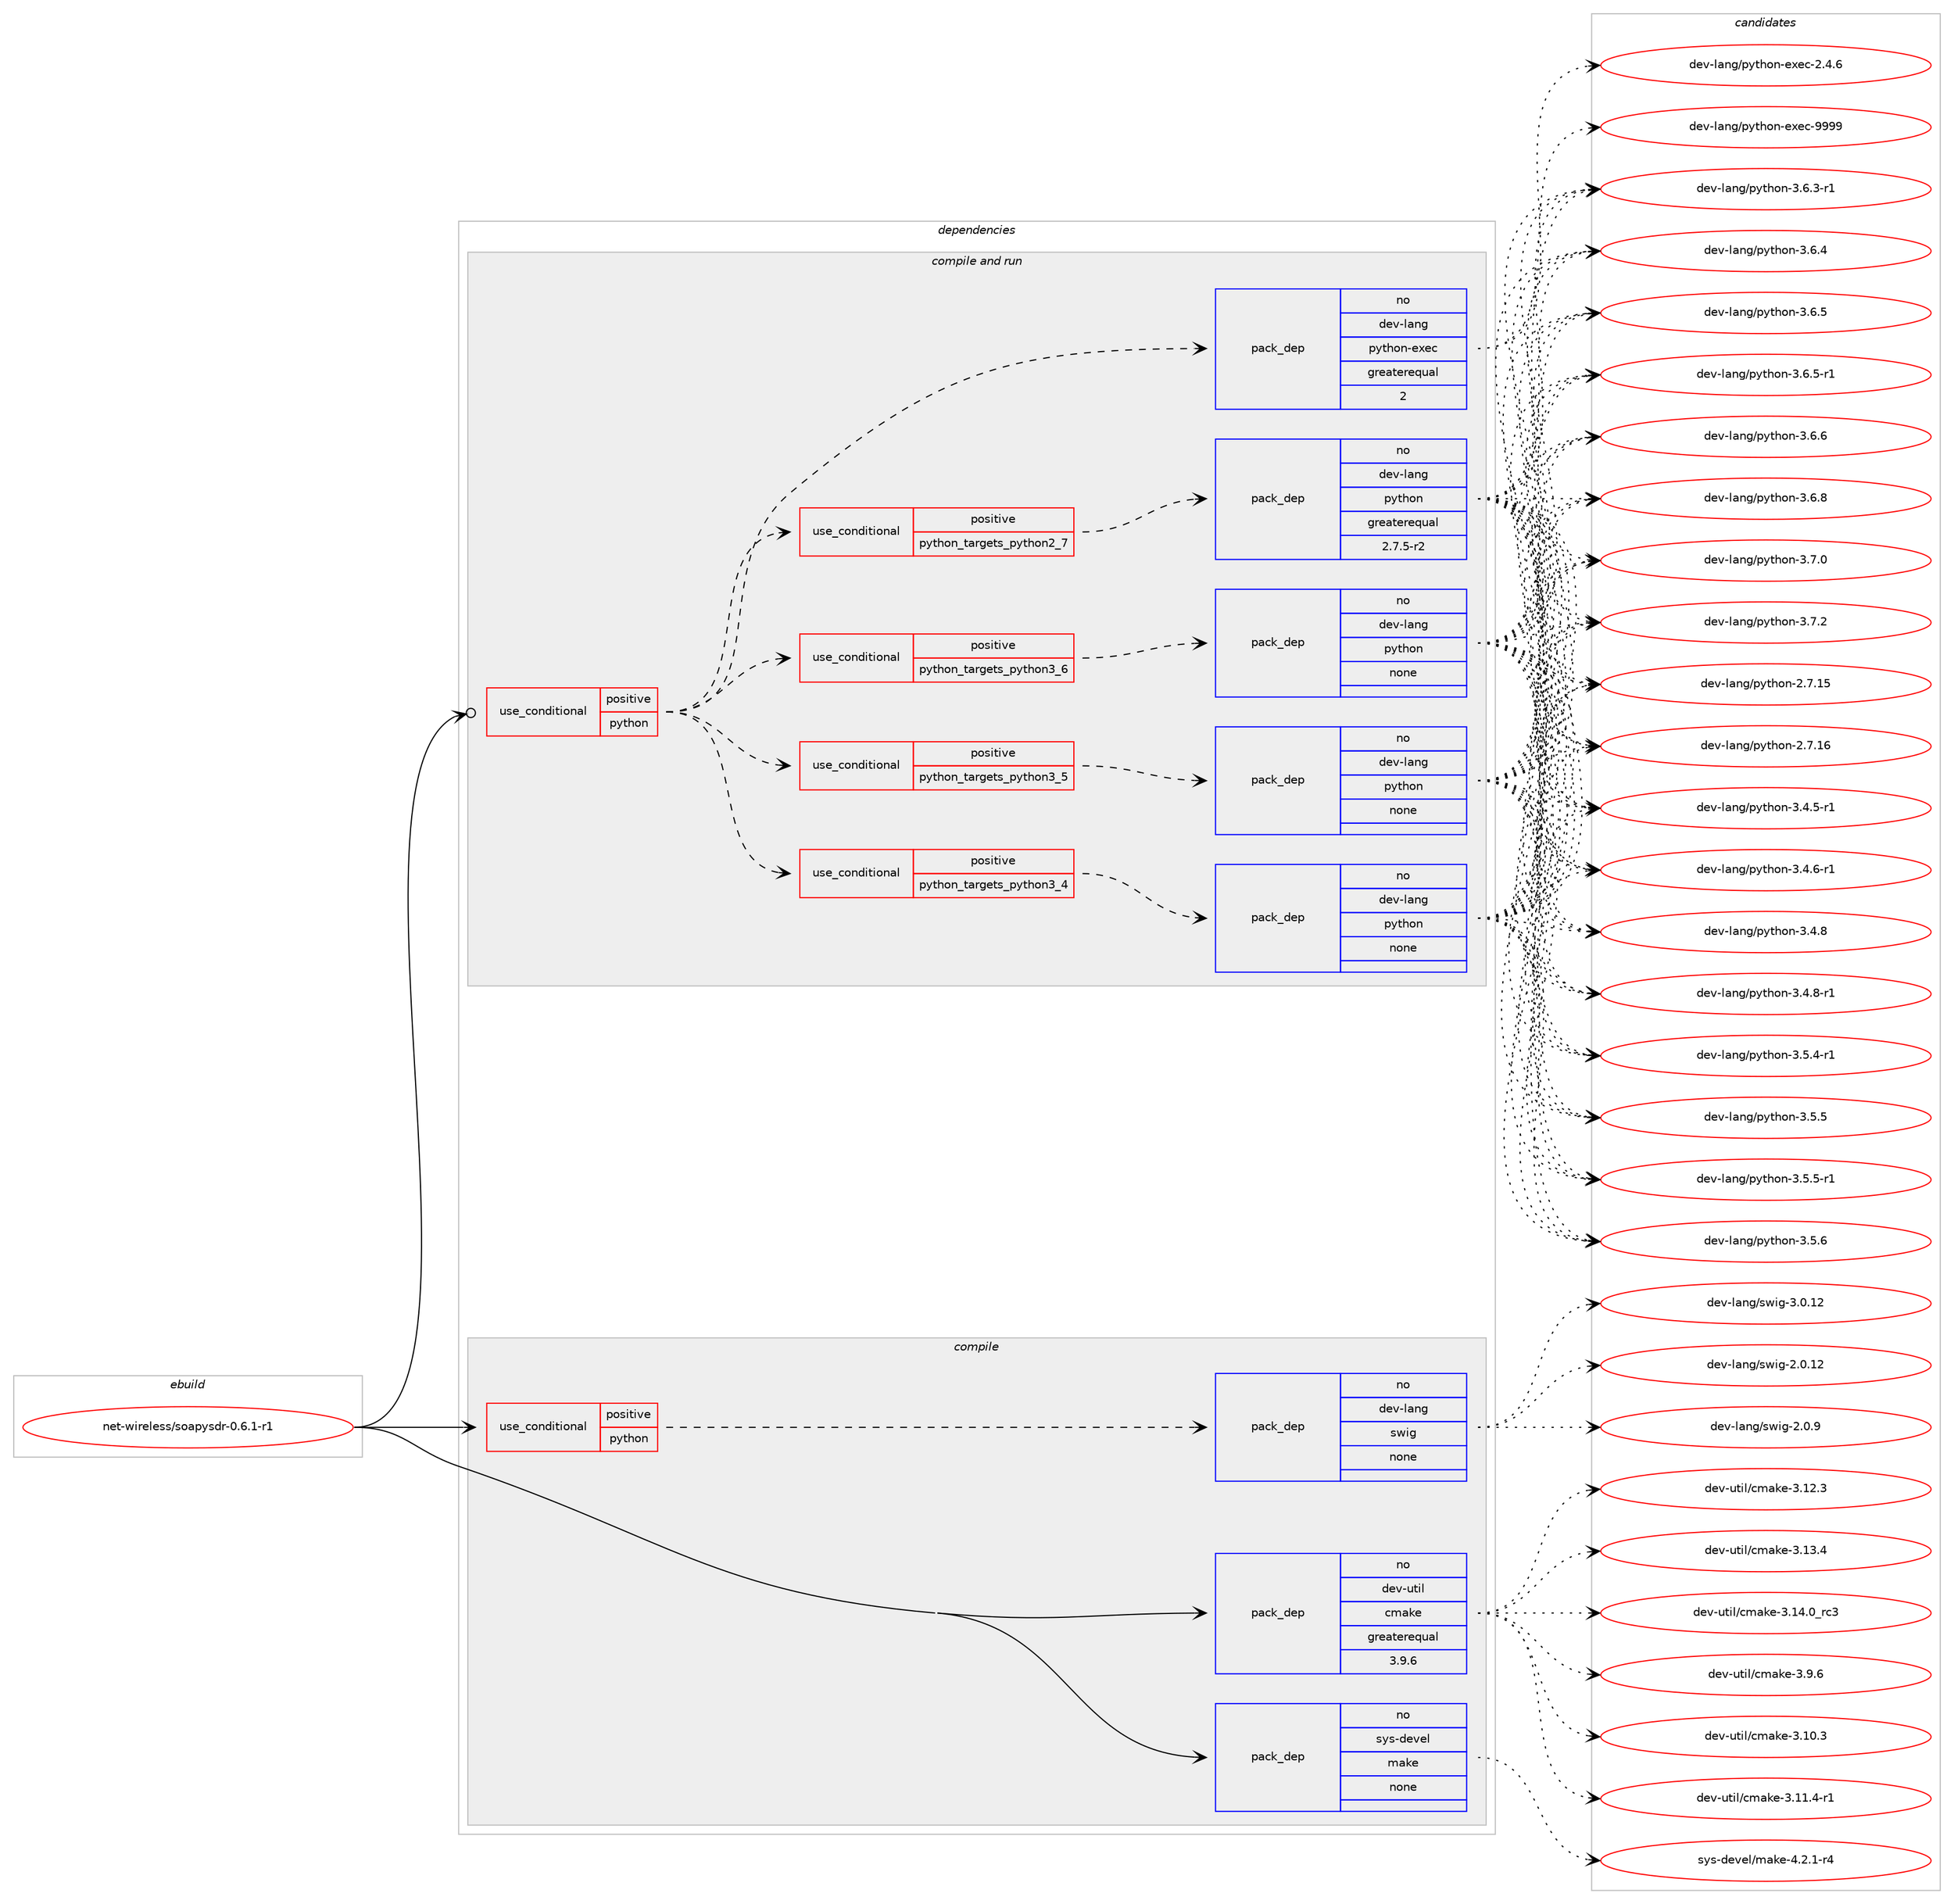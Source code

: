 digraph prolog {

# *************
# Graph options
# *************

newrank=true;
concentrate=true;
compound=true;
graph [rankdir=LR,fontname=Helvetica,fontsize=10,ranksep=1.5];#, ranksep=2.5, nodesep=0.2];
edge  [arrowhead=vee];
node  [fontname=Helvetica,fontsize=10];

# **********
# The ebuild
# **********

subgraph cluster_leftcol {
color=gray;
rank=same;
label=<<i>ebuild</i>>;
id [label="net-wireless/soapysdr-0.6.1-r1", color=red, width=4, href="../net-wireless/soapysdr-0.6.1-r1.svg"];
}

# ****************
# The dependencies
# ****************

subgraph cluster_midcol {
color=gray;
label=<<i>dependencies</i>>;
subgraph cluster_compile {
fillcolor="#eeeeee";
style=filled;
label=<<i>compile</i>>;
subgraph cond451502 {
dependency1681319 [label=<<TABLE BORDER="0" CELLBORDER="1" CELLSPACING="0" CELLPADDING="4"><TR><TD ROWSPAN="3" CELLPADDING="10">use_conditional</TD></TR><TR><TD>positive</TD></TR><TR><TD>python</TD></TR></TABLE>>, shape=none, color=red];
subgraph pack1202298 {
dependency1681320 [label=<<TABLE BORDER="0" CELLBORDER="1" CELLSPACING="0" CELLPADDING="4" WIDTH="220"><TR><TD ROWSPAN="6" CELLPADDING="30">pack_dep</TD></TR><TR><TD WIDTH="110">no</TD></TR><TR><TD>dev-lang</TD></TR><TR><TD>swig</TD></TR><TR><TD>none</TD></TR><TR><TD></TD></TR></TABLE>>, shape=none, color=blue];
}
dependency1681319:e -> dependency1681320:w [weight=20,style="dashed",arrowhead="vee"];
}
id:e -> dependency1681319:w [weight=20,style="solid",arrowhead="vee"];
subgraph pack1202299 {
dependency1681321 [label=<<TABLE BORDER="0" CELLBORDER="1" CELLSPACING="0" CELLPADDING="4" WIDTH="220"><TR><TD ROWSPAN="6" CELLPADDING="30">pack_dep</TD></TR><TR><TD WIDTH="110">no</TD></TR><TR><TD>dev-util</TD></TR><TR><TD>cmake</TD></TR><TR><TD>greaterequal</TD></TR><TR><TD>3.9.6</TD></TR></TABLE>>, shape=none, color=blue];
}
id:e -> dependency1681321:w [weight=20,style="solid",arrowhead="vee"];
subgraph pack1202300 {
dependency1681322 [label=<<TABLE BORDER="0" CELLBORDER="1" CELLSPACING="0" CELLPADDING="4" WIDTH="220"><TR><TD ROWSPAN="6" CELLPADDING="30">pack_dep</TD></TR><TR><TD WIDTH="110">no</TD></TR><TR><TD>sys-devel</TD></TR><TR><TD>make</TD></TR><TR><TD>none</TD></TR><TR><TD></TD></TR></TABLE>>, shape=none, color=blue];
}
id:e -> dependency1681322:w [weight=20,style="solid",arrowhead="vee"];
}
subgraph cluster_compileandrun {
fillcolor="#eeeeee";
style=filled;
label=<<i>compile and run</i>>;
subgraph cond451503 {
dependency1681323 [label=<<TABLE BORDER="0" CELLBORDER="1" CELLSPACING="0" CELLPADDING="4"><TR><TD ROWSPAN="3" CELLPADDING="10">use_conditional</TD></TR><TR><TD>positive</TD></TR><TR><TD>python</TD></TR></TABLE>>, shape=none, color=red];
subgraph cond451504 {
dependency1681324 [label=<<TABLE BORDER="0" CELLBORDER="1" CELLSPACING="0" CELLPADDING="4"><TR><TD ROWSPAN="3" CELLPADDING="10">use_conditional</TD></TR><TR><TD>positive</TD></TR><TR><TD>python_targets_python2_7</TD></TR></TABLE>>, shape=none, color=red];
subgraph pack1202301 {
dependency1681325 [label=<<TABLE BORDER="0" CELLBORDER="1" CELLSPACING="0" CELLPADDING="4" WIDTH="220"><TR><TD ROWSPAN="6" CELLPADDING="30">pack_dep</TD></TR><TR><TD WIDTH="110">no</TD></TR><TR><TD>dev-lang</TD></TR><TR><TD>python</TD></TR><TR><TD>greaterequal</TD></TR><TR><TD>2.7.5-r2</TD></TR></TABLE>>, shape=none, color=blue];
}
dependency1681324:e -> dependency1681325:w [weight=20,style="dashed",arrowhead="vee"];
}
dependency1681323:e -> dependency1681324:w [weight=20,style="dashed",arrowhead="vee"];
subgraph cond451505 {
dependency1681326 [label=<<TABLE BORDER="0" CELLBORDER="1" CELLSPACING="0" CELLPADDING="4"><TR><TD ROWSPAN="3" CELLPADDING="10">use_conditional</TD></TR><TR><TD>positive</TD></TR><TR><TD>python_targets_python3_4</TD></TR></TABLE>>, shape=none, color=red];
subgraph pack1202302 {
dependency1681327 [label=<<TABLE BORDER="0" CELLBORDER="1" CELLSPACING="0" CELLPADDING="4" WIDTH="220"><TR><TD ROWSPAN="6" CELLPADDING="30">pack_dep</TD></TR><TR><TD WIDTH="110">no</TD></TR><TR><TD>dev-lang</TD></TR><TR><TD>python</TD></TR><TR><TD>none</TD></TR><TR><TD></TD></TR></TABLE>>, shape=none, color=blue];
}
dependency1681326:e -> dependency1681327:w [weight=20,style="dashed",arrowhead="vee"];
}
dependency1681323:e -> dependency1681326:w [weight=20,style="dashed",arrowhead="vee"];
subgraph cond451506 {
dependency1681328 [label=<<TABLE BORDER="0" CELLBORDER="1" CELLSPACING="0" CELLPADDING="4"><TR><TD ROWSPAN="3" CELLPADDING="10">use_conditional</TD></TR><TR><TD>positive</TD></TR><TR><TD>python_targets_python3_5</TD></TR></TABLE>>, shape=none, color=red];
subgraph pack1202303 {
dependency1681329 [label=<<TABLE BORDER="0" CELLBORDER="1" CELLSPACING="0" CELLPADDING="4" WIDTH="220"><TR><TD ROWSPAN="6" CELLPADDING="30">pack_dep</TD></TR><TR><TD WIDTH="110">no</TD></TR><TR><TD>dev-lang</TD></TR><TR><TD>python</TD></TR><TR><TD>none</TD></TR><TR><TD></TD></TR></TABLE>>, shape=none, color=blue];
}
dependency1681328:e -> dependency1681329:w [weight=20,style="dashed",arrowhead="vee"];
}
dependency1681323:e -> dependency1681328:w [weight=20,style="dashed",arrowhead="vee"];
subgraph cond451507 {
dependency1681330 [label=<<TABLE BORDER="0" CELLBORDER="1" CELLSPACING="0" CELLPADDING="4"><TR><TD ROWSPAN="3" CELLPADDING="10">use_conditional</TD></TR><TR><TD>positive</TD></TR><TR><TD>python_targets_python3_6</TD></TR></TABLE>>, shape=none, color=red];
subgraph pack1202304 {
dependency1681331 [label=<<TABLE BORDER="0" CELLBORDER="1" CELLSPACING="0" CELLPADDING="4" WIDTH="220"><TR><TD ROWSPAN="6" CELLPADDING="30">pack_dep</TD></TR><TR><TD WIDTH="110">no</TD></TR><TR><TD>dev-lang</TD></TR><TR><TD>python</TD></TR><TR><TD>none</TD></TR><TR><TD></TD></TR></TABLE>>, shape=none, color=blue];
}
dependency1681330:e -> dependency1681331:w [weight=20,style="dashed",arrowhead="vee"];
}
dependency1681323:e -> dependency1681330:w [weight=20,style="dashed",arrowhead="vee"];
subgraph pack1202305 {
dependency1681332 [label=<<TABLE BORDER="0" CELLBORDER="1" CELLSPACING="0" CELLPADDING="4" WIDTH="220"><TR><TD ROWSPAN="6" CELLPADDING="30">pack_dep</TD></TR><TR><TD WIDTH="110">no</TD></TR><TR><TD>dev-lang</TD></TR><TR><TD>python-exec</TD></TR><TR><TD>greaterequal</TD></TR><TR><TD>2</TD></TR></TABLE>>, shape=none, color=blue];
}
dependency1681323:e -> dependency1681332:w [weight=20,style="dashed",arrowhead="vee"];
}
id:e -> dependency1681323:w [weight=20,style="solid",arrowhead="odotvee"];
}
subgraph cluster_run {
fillcolor="#eeeeee";
style=filled;
label=<<i>run</i>>;
}
}

# **************
# The candidates
# **************

subgraph cluster_choices {
rank=same;
color=gray;
label=<<i>candidates</i>>;

subgraph choice1202298 {
color=black;
nodesep=1;
choice10010111845108971101034711511910510345504648464950 [label="dev-lang/swig-2.0.12", color=red, width=4,href="../dev-lang/swig-2.0.12.svg"];
choice100101118451089711010347115119105103455046484657 [label="dev-lang/swig-2.0.9", color=red, width=4,href="../dev-lang/swig-2.0.9.svg"];
choice10010111845108971101034711511910510345514648464950 [label="dev-lang/swig-3.0.12", color=red, width=4,href="../dev-lang/swig-3.0.12.svg"];
dependency1681320:e -> choice10010111845108971101034711511910510345504648464950:w [style=dotted,weight="100"];
dependency1681320:e -> choice100101118451089711010347115119105103455046484657:w [style=dotted,weight="100"];
dependency1681320:e -> choice10010111845108971101034711511910510345514648464950:w [style=dotted,weight="100"];
}
subgraph choice1202299 {
color=black;
nodesep=1;
choice1001011184511711610510847991099710710145514649484651 [label="dev-util/cmake-3.10.3", color=red, width=4,href="../dev-util/cmake-3.10.3.svg"];
choice10010111845117116105108479910997107101455146494946524511449 [label="dev-util/cmake-3.11.4-r1", color=red, width=4,href="../dev-util/cmake-3.11.4-r1.svg"];
choice1001011184511711610510847991099710710145514649504651 [label="dev-util/cmake-3.12.3", color=red, width=4,href="../dev-util/cmake-3.12.3.svg"];
choice1001011184511711610510847991099710710145514649514652 [label="dev-util/cmake-3.13.4", color=red, width=4,href="../dev-util/cmake-3.13.4.svg"];
choice1001011184511711610510847991099710710145514649524648951149951 [label="dev-util/cmake-3.14.0_rc3", color=red, width=4,href="../dev-util/cmake-3.14.0_rc3.svg"];
choice10010111845117116105108479910997107101455146574654 [label="dev-util/cmake-3.9.6", color=red, width=4,href="../dev-util/cmake-3.9.6.svg"];
dependency1681321:e -> choice1001011184511711610510847991099710710145514649484651:w [style=dotted,weight="100"];
dependency1681321:e -> choice10010111845117116105108479910997107101455146494946524511449:w [style=dotted,weight="100"];
dependency1681321:e -> choice1001011184511711610510847991099710710145514649504651:w [style=dotted,weight="100"];
dependency1681321:e -> choice1001011184511711610510847991099710710145514649514652:w [style=dotted,weight="100"];
dependency1681321:e -> choice1001011184511711610510847991099710710145514649524648951149951:w [style=dotted,weight="100"];
dependency1681321:e -> choice10010111845117116105108479910997107101455146574654:w [style=dotted,weight="100"];
}
subgraph choice1202300 {
color=black;
nodesep=1;
choice1151211154510010111810110847109971071014552465046494511452 [label="sys-devel/make-4.2.1-r4", color=red, width=4,href="../sys-devel/make-4.2.1-r4.svg"];
dependency1681322:e -> choice1151211154510010111810110847109971071014552465046494511452:w [style=dotted,weight="100"];
}
subgraph choice1202301 {
color=black;
nodesep=1;
choice10010111845108971101034711212111610411111045504655464953 [label="dev-lang/python-2.7.15", color=red, width=4,href="../dev-lang/python-2.7.15.svg"];
choice10010111845108971101034711212111610411111045504655464954 [label="dev-lang/python-2.7.16", color=red, width=4,href="../dev-lang/python-2.7.16.svg"];
choice1001011184510897110103471121211161041111104551465246534511449 [label="dev-lang/python-3.4.5-r1", color=red, width=4,href="../dev-lang/python-3.4.5-r1.svg"];
choice1001011184510897110103471121211161041111104551465246544511449 [label="dev-lang/python-3.4.6-r1", color=red, width=4,href="../dev-lang/python-3.4.6-r1.svg"];
choice100101118451089711010347112121116104111110455146524656 [label="dev-lang/python-3.4.8", color=red, width=4,href="../dev-lang/python-3.4.8.svg"];
choice1001011184510897110103471121211161041111104551465246564511449 [label="dev-lang/python-3.4.8-r1", color=red, width=4,href="../dev-lang/python-3.4.8-r1.svg"];
choice1001011184510897110103471121211161041111104551465346524511449 [label="dev-lang/python-3.5.4-r1", color=red, width=4,href="../dev-lang/python-3.5.4-r1.svg"];
choice100101118451089711010347112121116104111110455146534653 [label="dev-lang/python-3.5.5", color=red, width=4,href="../dev-lang/python-3.5.5.svg"];
choice1001011184510897110103471121211161041111104551465346534511449 [label="dev-lang/python-3.5.5-r1", color=red, width=4,href="../dev-lang/python-3.5.5-r1.svg"];
choice100101118451089711010347112121116104111110455146534654 [label="dev-lang/python-3.5.6", color=red, width=4,href="../dev-lang/python-3.5.6.svg"];
choice1001011184510897110103471121211161041111104551465446514511449 [label="dev-lang/python-3.6.3-r1", color=red, width=4,href="../dev-lang/python-3.6.3-r1.svg"];
choice100101118451089711010347112121116104111110455146544652 [label="dev-lang/python-3.6.4", color=red, width=4,href="../dev-lang/python-3.6.4.svg"];
choice100101118451089711010347112121116104111110455146544653 [label="dev-lang/python-3.6.5", color=red, width=4,href="../dev-lang/python-3.6.5.svg"];
choice1001011184510897110103471121211161041111104551465446534511449 [label="dev-lang/python-3.6.5-r1", color=red, width=4,href="../dev-lang/python-3.6.5-r1.svg"];
choice100101118451089711010347112121116104111110455146544654 [label="dev-lang/python-3.6.6", color=red, width=4,href="../dev-lang/python-3.6.6.svg"];
choice100101118451089711010347112121116104111110455146544656 [label="dev-lang/python-3.6.8", color=red, width=4,href="../dev-lang/python-3.6.8.svg"];
choice100101118451089711010347112121116104111110455146554648 [label="dev-lang/python-3.7.0", color=red, width=4,href="../dev-lang/python-3.7.0.svg"];
choice100101118451089711010347112121116104111110455146554650 [label="dev-lang/python-3.7.2", color=red, width=4,href="../dev-lang/python-3.7.2.svg"];
dependency1681325:e -> choice10010111845108971101034711212111610411111045504655464953:w [style=dotted,weight="100"];
dependency1681325:e -> choice10010111845108971101034711212111610411111045504655464954:w [style=dotted,weight="100"];
dependency1681325:e -> choice1001011184510897110103471121211161041111104551465246534511449:w [style=dotted,weight="100"];
dependency1681325:e -> choice1001011184510897110103471121211161041111104551465246544511449:w [style=dotted,weight="100"];
dependency1681325:e -> choice100101118451089711010347112121116104111110455146524656:w [style=dotted,weight="100"];
dependency1681325:e -> choice1001011184510897110103471121211161041111104551465246564511449:w [style=dotted,weight="100"];
dependency1681325:e -> choice1001011184510897110103471121211161041111104551465346524511449:w [style=dotted,weight="100"];
dependency1681325:e -> choice100101118451089711010347112121116104111110455146534653:w [style=dotted,weight="100"];
dependency1681325:e -> choice1001011184510897110103471121211161041111104551465346534511449:w [style=dotted,weight="100"];
dependency1681325:e -> choice100101118451089711010347112121116104111110455146534654:w [style=dotted,weight="100"];
dependency1681325:e -> choice1001011184510897110103471121211161041111104551465446514511449:w [style=dotted,weight="100"];
dependency1681325:e -> choice100101118451089711010347112121116104111110455146544652:w [style=dotted,weight="100"];
dependency1681325:e -> choice100101118451089711010347112121116104111110455146544653:w [style=dotted,weight="100"];
dependency1681325:e -> choice1001011184510897110103471121211161041111104551465446534511449:w [style=dotted,weight="100"];
dependency1681325:e -> choice100101118451089711010347112121116104111110455146544654:w [style=dotted,weight="100"];
dependency1681325:e -> choice100101118451089711010347112121116104111110455146544656:w [style=dotted,weight="100"];
dependency1681325:e -> choice100101118451089711010347112121116104111110455146554648:w [style=dotted,weight="100"];
dependency1681325:e -> choice100101118451089711010347112121116104111110455146554650:w [style=dotted,weight="100"];
}
subgraph choice1202302 {
color=black;
nodesep=1;
choice10010111845108971101034711212111610411111045504655464953 [label="dev-lang/python-2.7.15", color=red, width=4,href="../dev-lang/python-2.7.15.svg"];
choice10010111845108971101034711212111610411111045504655464954 [label="dev-lang/python-2.7.16", color=red, width=4,href="../dev-lang/python-2.7.16.svg"];
choice1001011184510897110103471121211161041111104551465246534511449 [label="dev-lang/python-3.4.5-r1", color=red, width=4,href="../dev-lang/python-3.4.5-r1.svg"];
choice1001011184510897110103471121211161041111104551465246544511449 [label="dev-lang/python-3.4.6-r1", color=red, width=4,href="../dev-lang/python-3.4.6-r1.svg"];
choice100101118451089711010347112121116104111110455146524656 [label="dev-lang/python-3.4.8", color=red, width=4,href="../dev-lang/python-3.4.8.svg"];
choice1001011184510897110103471121211161041111104551465246564511449 [label="dev-lang/python-3.4.8-r1", color=red, width=4,href="../dev-lang/python-3.4.8-r1.svg"];
choice1001011184510897110103471121211161041111104551465346524511449 [label="dev-lang/python-3.5.4-r1", color=red, width=4,href="../dev-lang/python-3.5.4-r1.svg"];
choice100101118451089711010347112121116104111110455146534653 [label="dev-lang/python-3.5.5", color=red, width=4,href="../dev-lang/python-3.5.5.svg"];
choice1001011184510897110103471121211161041111104551465346534511449 [label="dev-lang/python-3.5.5-r1", color=red, width=4,href="../dev-lang/python-3.5.5-r1.svg"];
choice100101118451089711010347112121116104111110455146534654 [label="dev-lang/python-3.5.6", color=red, width=4,href="../dev-lang/python-3.5.6.svg"];
choice1001011184510897110103471121211161041111104551465446514511449 [label="dev-lang/python-3.6.3-r1", color=red, width=4,href="../dev-lang/python-3.6.3-r1.svg"];
choice100101118451089711010347112121116104111110455146544652 [label="dev-lang/python-3.6.4", color=red, width=4,href="../dev-lang/python-3.6.4.svg"];
choice100101118451089711010347112121116104111110455146544653 [label="dev-lang/python-3.6.5", color=red, width=4,href="../dev-lang/python-3.6.5.svg"];
choice1001011184510897110103471121211161041111104551465446534511449 [label="dev-lang/python-3.6.5-r1", color=red, width=4,href="../dev-lang/python-3.6.5-r1.svg"];
choice100101118451089711010347112121116104111110455146544654 [label="dev-lang/python-3.6.6", color=red, width=4,href="../dev-lang/python-3.6.6.svg"];
choice100101118451089711010347112121116104111110455146544656 [label="dev-lang/python-3.6.8", color=red, width=4,href="../dev-lang/python-3.6.8.svg"];
choice100101118451089711010347112121116104111110455146554648 [label="dev-lang/python-3.7.0", color=red, width=4,href="../dev-lang/python-3.7.0.svg"];
choice100101118451089711010347112121116104111110455146554650 [label="dev-lang/python-3.7.2", color=red, width=4,href="../dev-lang/python-3.7.2.svg"];
dependency1681327:e -> choice10010111845108971101034711212111610411111045504655464953:w [style=dotted,weight="100"];
dependency1681327:e -> choice10010111845108971101034711212111610411111045504655464954:w [style=dotted,weight="100"];
dependency1681327:e -> choice1001011184510897110103471121211161041111104551465246534511449:w [style=dotted,weight="100"];
dependency1681327:e -> choice1001011184510897110103471121211161041111104551465246544511449:w [style=dotted,weight="100"];
dependency1681327:e -> choice100101118451089711010347112121116104111110455146524656:w [style=dotted,weight="100"];
dependency1681327:e -> choice1001011184510897110103471121211161041111104551465246564511449:w [style=dotted,weight="100"];
dependency1681327:e -> choice1001011184510897110103471121211161041111104551465346524511449:w [style=dotted,weight="100"];
dependency1681327:e -> choice100101118451089711010347112121116104111110455146534653:w [style=dotted,weight="100"];
dependency1681327:e -> choice1001011184510897110103471121211161041111104551465346534511449:w [style=dotted,weight="100"];
dependency1681327:e -> choice100101118451089711010347112121116104111110455146534654:w [style=dotted,weight="100"];
dependency1681327:e -> choice1001011184510897110103471121211161041111104551465446514511449:w [style=dotted,weight="100"];
dependency1681327:e -> choice100101118451089711010347112121116104111110455146544652:w [style=dotted,weight="100"];
dependency1681327:e -> choice100101118451089711010347112121116104111110455146544653:w [style=dotted,weight="100"];
dependency1681327:e -> choice1001011184510897110103471121211161041111104551465446534511449:w [style=dotted,weight="100"];
dependency1681327:e -> choice100101118451089711010347112121116104111110455146544654:w [style=dotted,weight="100"];
dependency1681327:e -> choice100101118451089711010347112121116104111110455146544656:w [style=dotted,weight="100"];
dependency1681327:e -> choice100101118451089711010347112121116104111110455146554648:w [style=dotted,weight="100"];
dependency1681327:e -> choice100101118451089711010347112121116104111110455146554650:w [style=dotted,weight="100"];
}
subgraph choice1202303 {
color=black;
nodesep=1;
choice10010111845108971101034711212111610411111045504655464953 [label="dev-lang/python-2.7.15", color=red, width=4,href="../dev-lang/python-2.7.15.svg"];
choice10010111845108971101034711212111610411111045504655464954 [label="dev-lang/python-2.7.16", color=red, width=4,href="../dev-lang/python-2.7.16.svg"];
choice1001011184510897110103471121211161041111104551465246534511449 [label="dev-lang/python-3.4.5-r1", color=red, width=4,href="../dev-lang/python-3.4.5-r1.svg"];
choice1001011184510897110103471121211161041111104551465246544511449 [label="dev-lang/python-3.4.6-r1", color=red, width=4,href="../dev-lang/python-3.4.6-r1.svg"];
choice100101118451089711010347112121116104111110455146524656 [label="dev-lang/python-3.4.8", color=red, width=4,href="../dev-lang/python-3.4.8.svg"];
choice1001011184510897110103471121211161041111104551465246564511449 [label="dev-lang/python-3.4.8-r1", color=red, width=4,href="../dev-lang/python-3.4.8-r1.svg"];
choice1001011184510897110103471121211161041111104551465346524511449 [label="dev-lang/python-3.5.4-r1", color=red, width=4,href="../dev-lang/python-3.5.4-r1.svg"];
choice100101118451089711010347112121116104111110455146534653 [label="dev-lang/python-3.5.5", color=red, width=4,href="../dev-lang/python-3.5.5.svg"];
choice1001011184510897110103471121211161041111104551465346534511449 [label="dev-lang/python-3.5.5-r1", color=red, width=4,href="../dev-lang/python-3.5.5-r1.svg"];
choice100101118451089711010347112121116104111110455146534654 [label="dev-lang/python-3.5.6", color=red, width=4,href="../dev-lang/python-3.5.6.svg"];
choice1001011184510897110103471121211161041111104551465446514511449 [label="dev-lang/python-3.6.3-r1", color=red, width=4,href="../dev-lang/python-3.6.3-r1.svg"];
choice100101118451089711010347112121116104111110455146544652 [label="dev-lang/python-3.6.4", color=red, width=4,href="../dev-lang/python-3.6.4.svg"];
choice100101118451089711010347112121116104111110455146544653 [label="dev-lang/python-3.6.5", color=red, width=4,href="../dev-lang/python-3.6.5.svg"];
choice1001011184510897110103471121211161041111104551465446534511449 [label="dev-lang/python-3.6.5-r1", color=red, width=4,href="../dev-lang/python-3.6.5-r1.svg"];
choice100101118451089711010347112121116104111110455146544654 [label="dev-lang/python-3.6.6", color=red, width=4,href="../dev-lang/python-3.6.6.svg"];
choice100101118451089711010347112121116104111110455146544656 [label="dev-lang/python-3.6.8", color=red, width=4,href="../dev-lang/python-3.6.8.svg"];
choice100101118451089711010347112121116104111110455146554648 [label="dev-lang/python-3.7.0", color=red, width=4,href="../dev-lang/python-3.7.0.svg"];
choice100101118451089711010347112121116104111110455146554650 [label="dev-lang/python-3.7.2", color=red, width=4,href="../dev-lang/python-3.7.2.svg"];
dependency1681329:e -> choice10010111845108971101034711212111610411111045504655464953:w [style=dotted,weight="100"];
dependency1681329:e -> choice10010111845108971101034711212111610411111045504655464954:w [style=dotted,weight="100"];
dependency1681329:e -> choice1001011184510897110103471121211161041111104551465246534511449:w [style=dotted,weight="100"];
dependency1681329:e -> choice1001011184510897110103471121211161041111104551465246544511449:w [style=dotted,weight="100"];
dependency1681329:e -> choice100101118451089711010347112121116104111110455146524656:w [style=dotted,weight="100"];
dependency1681329:e -> choice1001011184510897110103471121211161041111104551465246564511449:w [style=dotted,weight="100"];
dependency1681329:e -> choice1001011184510897110103471121211161041111104551465346524511449:w [style=dotted,weight="100"];
dependency1681329:e -> choice100101118451089711010347112121116104111110455146534653:w [style=dotted,weight="100"];
dependency1681329:e -> choice1001011184510897110103471121211161041111104551465346534511449:w [style=dotted,weight="100"];
dependency1681329:e -> choice100101118451089711010347112121116104111110455146534654:w [style=dotted,weight="100"];
dependency1681329:e -> choice1001011184510897110103471121211161041111104551465446514511449:w [style=dotted,weight="100"];
dependency1681329:e -> choice100101118451089711010347112121116104111110455146544652:w [style=dotted,weight="100"];
dependency1681329:e -> choice100101118451089711010347112121116104111110455146544653:w [style=dotted,weight="100"];
dependency1681329:e -> choice1001011184510897110103471121211161041111104551465446534511449:w [style=dotted,weight="100"];
dependency1681329:e -> choice100101118451089711010347112121116104111110455146544654:w [style=dotted,weight="100"];
dependency1681329:e -> choice100101118451089711010347112121116104111110455146544656:w [style=dotted,weight="100"];
dependency1681329:e -> choice100101118451089711010347112121116104111110455146554648:w [style=dotted,weight="100"];
dependency1681329:e -> choice100101118451089711010347112121116104111110455146554650:w [style=dotted,weight="100"];
}
subgraph choice1202304 {
color=black;
nodesep=1;
choice10010111845108971101034711212111610411111045504655464953 [label="dev-lang/python-2.7.15", color=red, width=4,href="../dev-lang/python-2.7.15.svg"];
choice10010111845108971101034711212111610411111045504655464954 [label="dev-lang/python-2.7.16", color=red, width=4,href="../dev-lang/python-2.7.16.svg"];
choice1001011184510897110103471121211161041111104551465246534511449 [label="dev-lang/python-3.4.5-r1", color=red, width=4,href="../dev-lang/python-3.4.5-r1.svg"];
choice1001011184510897110103471121211161041111104551465246544511449 [label="dev-lang/python-3.4.6-r1", color=red, width=4,href="../dev-lang/python-3.4.6-r1.svg"];
choice100101118451089711010347112121116104111110455146524656 [label="dev-lang/python-3.4.8", color=red, width=4,href="../dev-lang/python-3.4.8.svg"];
choice1001011184510897110103471121211161041111104551465246564511449 [label="dev-lang/python-3.4.8-r1", color=red, width=4,href="../dev-lang/python-3.4.8-r1.svg"];
choice1001011184510897110103471121211161041111104551465346524511449 [label="dev-lang/python-3.5.4-r1", color=red, width=4,href="../dev-lang/python-3.5.4-r1.svg"];
choice100101118451089711010347112121116104111110455146534653 [label="dev-lang/python-3.5.5", color=red, width=4,href="../dev-lang/python-3.5.5.svg"];
choice1001011184510897110103471121211161041111104551465346534511449 [label="dev-lang/python-3.5.5-r1", color=red, width=4,href="../dev-lang/python-3.5.5-r1.svg"];
choice100101118451089711010347112121116104111110455146534654 [label="dev-lang/python-3.5.6", color=red, width=4,href="../dev-lang/python-3.5.6.svg"];
choice1001011184510897110103471121211161041111104551465446514511449 [label="dev-lang/python-3.6.3-r1", color=red, width=4,href="../dev-lang/python-3.6.3-r1.svg"];
choice100101118451089711010347112121116104111110455146544652 [label="dev-lang/python-3.6.4", color=red, width=4,href="../dev-lang/python-3.6.4.svg"];
choice100101118451089711010347112121116104111110455146544653 [label="dev-lang/python-3.6.5", color=red, width=4,href="../dev-lang/python-3.6.5.svg"];
choice1001011184510897110103471121211161041111104551465446534511449 [label="dev-lang/python-3.6.5-r1", color=red, width=4,href="../dev-lang/python-3.6.5-r1.svg"];
choice100101118451089711010347112121116104111110455146544654 [label="dev-lang/python-3.6.6", color=red, width=4,href="../dev-lang/python-3.6.6.svg"];
choice100101118451089711010347112121116104111110455146544656 [label="dev-lang/python-3.6.8", color=red, width=4,href="../dev-lang/python-3.6.8.svg"];
choice100101118451089711010347112121116104111110455146554648 [label="dev-lang/python-3.7.0", color=red, width=4,href="../dev-lang/python-3.7.0.svg"];
choice100101118451089711010347112121116104111110455146554650 [label="dev-lang/python-3.7.2", color=red, width=4,href="../dev-lang/python-3.7.2.svg"];
dependency1681331:e -> choice10010111845108971101034711212111610411111045504655464953:w [style=dotted,weight="100"];
dependency1681331:e -> choice10010111845108971101034711212111610411111045504655464954:w [style=dotted,weight="100"];
dependency1681331:e -> choice1001011184510897110103471121211161041111104551465246534511449:w [style=dotted,weight="100"];
dependency1681331:e -> choice1001011184510897110103471121211161041111104551465246544511449:w [style=dotted,weight="100"];
dependency1681331:e -> choice100101118451089711010347112121116104111110455146524656:w [style=dotted,weight="100"];
dependency1681331:e -> choice1001011184510897110103471121211161041111104551465246564511449:w [style=dotted,weight="100"];
dependency1681331:e -> choice1001011184510897110103471121211161041111104551465346524511449:w [style=dotted,weight="100"];
dependency1681331:e -> choice100101118451089711010347112121116104111110455146534653:w [style=dotted,weight="100"];
dependency1681331:e -> choice1001011184510897110103471121211161041111104551465346534511449:w [style=dotted,weight="100"];
dependency1681331:e -> choice100101118451089711010347112121116104111110455146534654:w [style=dotted,weight="100"];
dependency1681331:e -> choice1001011184510897110103471121211161041111104551465446514511449:w [style=dotted,weight="100"];
dependency1681331:e -> choice100101118451089711010347112121116104111110455146544652:w [style=dotted,weight="100"];
dependency1681331:e -> choice100101118451089711010347112121116104111110455146544653:w [style=dotted,weight="100"];
dependency1681331:e -> choice1001011184510897110103471121211161041111104551465446534511449:w [style=dotted,weight="100"];
dependency1681331:e -> choice100101118451089711010347112121116104111110455146544654:w [style=dotted,weight="100"];
dependency1681331:e -> choice100101118451089711010347112121116104111110455146544656:w [style=dotted,weight="100"];
dependency1681331:e -> choice100101118451089711010347112121116104111110455146554648:w [style=dotted,weight="100"];
dependency1681331:e -> choice100101118451089711010347112121116104111110455146554650:w [style=dotted,weight="100"];
}
subgraph choice1202305 {
color=black;
nodesep=1;
choice1001011184510897110103471121211161041111104510112010199455046524654 [label="dev-lang/python-exec-2.4.6", color=red, width=4,href="../dev-lang/python-exec-2.4.6.svg"];
choice10010111845108971101034711212111610411111045101120101994557575757 [label="dev-lang/python-exec-9999", color=red, width=4,href="../dev-lang/python-exec-9999.svg"];
dependency1681332:e -> choice1001011184510897110103471121211161041111104510112010199455046524654:w [style=dotted,weight="100"];
dependency1681332:e -> choice10010111845108971101034711212111610411111045101120101994557575757:w [style=dotted,weight="100"];
}
}

}
